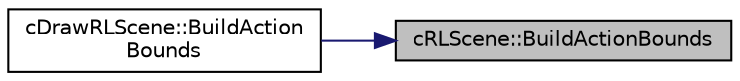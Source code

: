digraph "cRLScene::BuildActionBounds"
{
 // LATEX_PDF_SIZE
  edge [fontname="Helvetica",fontsize="10",labelfontname="Helvetica",labelfontsize="10"];
  node [fontname="Helvetica",fontsize="10",shape=record];
  rankdir="RL";
  Node1 [label="cRLScene::BuildActionBounds",height=0.2,width=0.4,color="black", fillcolor="grey75", style="filled", fontcolor="black",tooltip=" "];
  Node1 -> Node2 [dir="back",color="midnightblue",fontsize="10",style="solid",fontname="Helvetica"];
  Node2 [label="cDrawRLScene::BuildAction\lBounds",height=0.2,width=0.4,color="black", fillcolor="white", style="filled",URL="$classc_draw_r_l_scene.html#a7887ae4668a3e776380526a1d80eb2ca",tooltip=" "];
}
